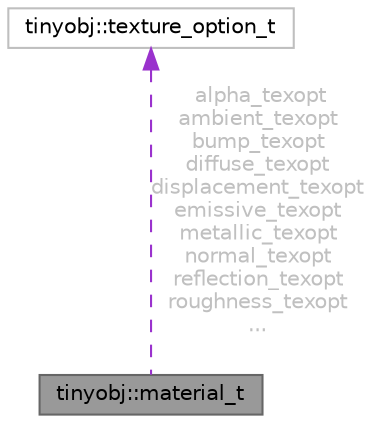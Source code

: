 digraph "tinyobj::material_t"
{
 // LATEX_PDF_SIZE
  bgcolor="transparent";
  edge [fontname=Helvetica,fontsize=10,labelfontname=Helvetica,labelfontsize=10];
  node [fontname=Helvetica,fontsize=10,shape=box,height=0.2,width=0.4];
  Node1 [id="Node000001",label="tinyobj::material_t",height=0.2,width=0.4,color="gray40", fillcolor="grey60", style="filled", fontcolor="black",tooltip=" "];
  Node2 -> Node1 [id="edge2_Node000001_Node000002",dir="back",color="darkorchid3",style="dashed",tooltip=" ",label=" alpha_texopt\nambient_texopt\nbump_texopt\ndiffuse_texopt\ndisplacement_texopt\nemissive_texopt\nmetallic_texopt\nnormal_texopt\nreflection_texopt\nroughness_texopt\n...",fontcolor="grey" ];
  Node2 [id="Node000002",label="tinyobj::texture_option_t",height=0.2,width=0.4,color="grey75", fillcolor="white", style="filled",URL="$structtinyobj_1_1texture__option__t.html",tooltip=" "];
}
